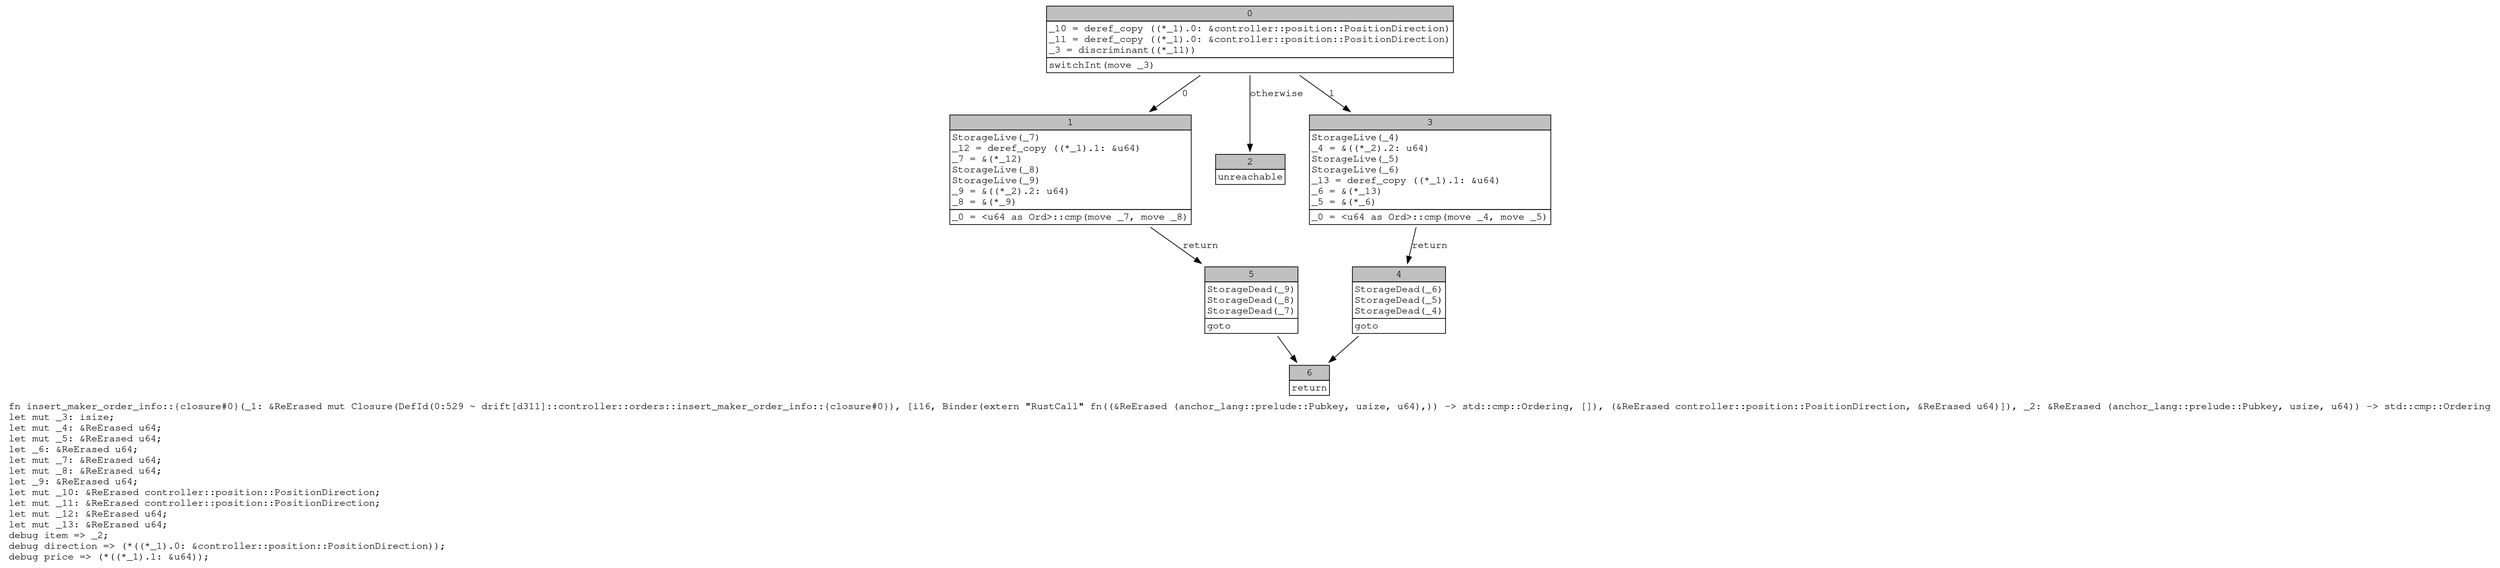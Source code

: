 digraph Mir_0_529 {
    graph [fontname="Courier, monospace"];
    node [fontname="Courier, monospace"];
    edge [fontname="Courier, monospace"];
    label=<fn insert_maker_order_info::{closure#0}(_1: &amp;ReErased mut Closure(DefId(0:529 ~ drift[d311]::controller::orders::insert_maker_order_info::{closure#0}), [i16, Binder(extern &quot;RustCall&quot; fn((&amp;ReErased (anchor_lang::prelude::Pubkey, usize, u64),)) -&gt; std::cmp::Ordering, []), (&amp;ReErased controller::position::PositionDirection, &amp;ReErased u64)]), _2: &amp;ReErased (anchor_lang::prelude::Pubkey, usize, u64)) -&gt; std::cmp::Ordering<br align="left"/>let mut _3: isize;<br align="left"/>let mut _4: &amp;ReErased u64;<br align="left"/>let mut _5: &amp;ReErased u64;<br align="left"/>let _6: &amp;ReErased u64;<br align="left"/>let mut _7: &amp;ReErased u64;<br align="left"/>let mut _8: &amp;ReErased u64;<br align="left"/>let _9: &amp;ReErased u64;<br align="left"/>let mut _10: &amp;ReErased controller::position::PositionDirection;<br align="left"/>let mut _11: &amp;ReErased controller::position::PositionDirection;<br align="left"/>let mut _12: &amp;ReErased u64;<br align="left"/>let mut _13: &amp;ReErased u64;<br align="left"/>debug item =&gt; _2;<br align="left"/>debug direction =&gt; (*((*_1).0: &amp;controller::position::PositionDirection));<br align="left"/>debug price =&gt; (*((*_1).1: &amp;u64));<br align="left"/>>;
    bb0__0_529 [shape="none", label=<<table border="0" cellborder="1" cellspacing="0"><tr><td bgcolor="gray" align="center" colspan="1">0</td></tr><tr><td align="left" balign="left">_10 = deref_copy ((*_1).0: &amp;controller::position::PositionDirection)<br/>_11 = deref_copy ((*_1).0: &amp;controller::position::PositionDirection)<br/>_3 = discriminant((*_11))<br/></td></tr><tr><td align="left">switchInt(move _3)</td></tr></table>>];
    bb1__0_529 [shape="none", label=<<table border="0" cellborder="1" cellspacing="0"><tr><td bgcolor="gray" align="center" colspan="1">1</td></tr><tr><td align="left" balign="left">StorageLive(_7)<br/>_12 = deref_copy ((*_1).1: &amp;u64)<br/>_7 = &amp;(*_12)<br/>StorageLive(_8)<br/>StorageLive(_9)<br/>_9 = &amp;((*_2).2: u64)<br/>_8 = &amp;(*_9)<br/></td></tr><tr><td align="left">_0 = &lt;u64 as Ord&gt;::cmp(move _7, move _8)</td></tr></table>>];
    bb2__0_529 [shape="none", label=<<table border="0" cellborder="1" cellspacing="0"><tr><td bgcolor="gray" align="center" colspan="1">2</td></tr><tr><td align="left">unreachable</td></tr></table>>];
    bb3__0_529 [shape="none", label=<<table border="0" cellborder="1" cellspacing="0"><tr><td bgcolor="gray" align="center" colspan="1">3</td></tr><tr><td align="left" balign="left">StorageLive(_4)<br/>_4 = &amp;((*_2).2: u64)<br/>StorageLive(_5)<br/>StorageLive(_6)<br/>_13 = deref_copy ((*_1).1: &amp;u64)<br/>_6 = &amp;(*_13)<br/>_5 = &amp;(*_6)<br/></td></tr><tr><td align="left">_0 = &lt;u64 as Ord&gt;::cmp(move _4, move _5)</td></tr></table>>];
    bb4__0_529 [shape="none", label=<<table border="0" cellborder="1" cellspacing="0"><tr><td bgcolor="gray" align="center" colspan="1">4</td></tr><tr><td align="left" balign="left">StorageDead(_6)<br/>StorageDead(_5)<br/>StorageDead(_4)<br/></td></tr><tr><td align="left">goto</td></tr></table>>];
    bb5__0_529 [shape="none", label=<<table border="0" cellborder="1" cellspacing="0"><tr><td bgcolor="gray" align="center" colspan="1">5</td></tr><tr><td align="left" balign="left">StorageDead(_9)<br/>StorageDead(_8)<br/>StorageDead(_7)<br/></td></tr><tr><td align="left">goto</td></tr></table>>];
    bb6__0_529 [shape="none", label=<<table border="0" cellborder="1" cellspacing="0"><tr><td bgcolor="gray" align="center" colspan="1">6</td></tr><tr><td align="left">return</td></tr></table>>];
    bb0__0_529 -> bb1__0_529 [label="0"];
    bb0__0_529 -> bb3__0_529 [label="1"];
    bb0__0_529 -> bb2__0_529 [label="otherwise"];
    bb1__0_529 -> bb5__0_529 [label="return"];
    bb3__0_529 -> bb4__0_529 [label="return"];
    bb4__0_529 -> bb6__0_529 [label=""];
    bb5__0_529 -> bb6__0_529 [label=""];
}
